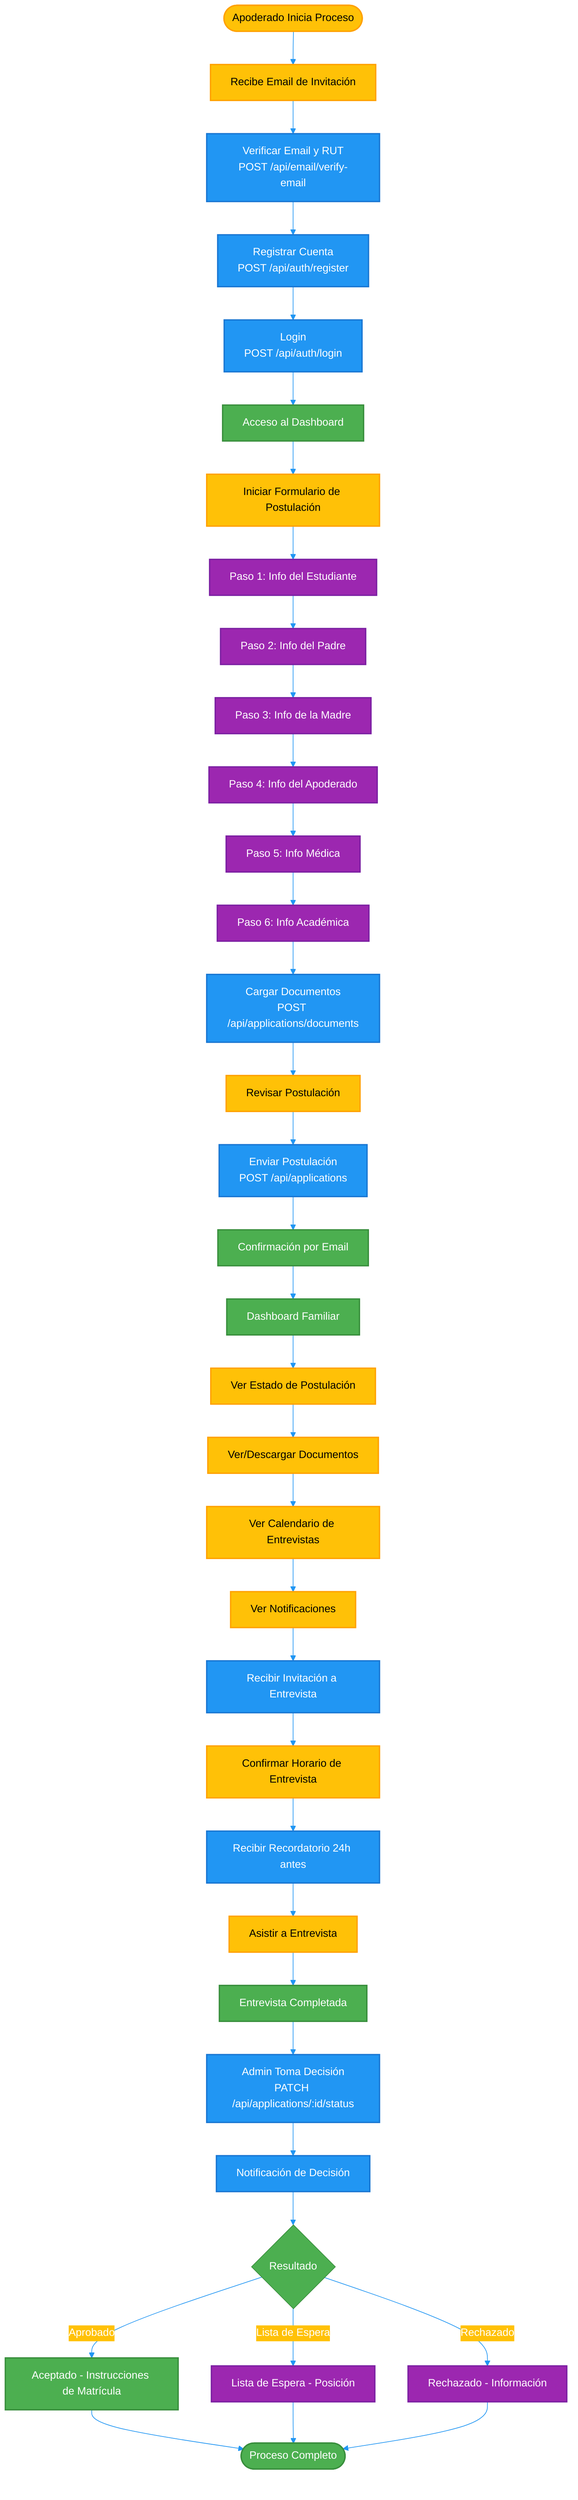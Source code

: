 %%{init: {'theme':'base', 'themeVariables': { 'primaryColor':'#4CAF50','primaryTextColor':'#fff','primaryBorderColor':'#388E3C','lineColor':'#2196F3','secondaryColor':'#FFC107','tertiaryColor':'#F44336'}}}%%

graph TB
    %% Estilos
    classDef successStyle fill:#4CAF50,stroke:#388E3C,stroke-width:2px,color:#fff
    classDef apiStyle fill:#2196F3,stroke:#1976D2,stroke-width:2px,color:#fff
    classDef userStyle fill:#FFC107,stroke:#FFA000,stroke-width:2px,color:#000
    classDef processStyle fill:#9C27B0,stroke:#7B1FA2,stroke-width:2px,color:#fff

    %% ========== FASE 1: AUTENTICACIÓN ==========
    START([Apoderado Inicia Proceso]):::userStyle
    START --> EMAIL[Recibe Email de Invitación]:::userStyle
    EMAIL --> VERIFY[Verificar Email y RUT<br/>POST /api/email/verify-email]:::apiStyle
    VERIFY --> REGISTER[Registrar Cuenta<br/>POST /api/auth/register]:::apiStyle
    REGISTER --> LOGIN[Login<br/>POST /api/auth/login]:::apiStyle
    LOGIN --> DASHBOARD1[Acceso al Dashboard]:::successStyle

    %% ========== FASE 2: POSTULACIÓN ==========
    DASHBOARD1 --> FORMSTART[Iniciar Formulario de Postulación]:::userStyle
    FORMSTART --> STEP1[Paso 1: Info del Estudiante]:::processStyle
    STEP1 --> STEP2[Paso 2: Info del Padre]:::processStyle
    STEP2 --> STEP3[Paso 3: Info de la Madre]:::processStyle
    STEP3 --> STEP4[Paso 4: Info del Apoderado]:::processStyle
    STEP4 --> STEP5[Paso 5: Info Médica]:::processStyle
    STEP5 --> STEP6[Paso 6: Info Académica]:::processStyle
    STEP6 --> DOCS[Cargar Documentos<br/>POST /api/applications/documents]:::apiStyle
    DOCS --> REVIEW[Revisar Postulación]:::userStyle
    REVIEW --> SUBMIT[Enviar Postulación<br/>POST /api/applications]:::apiStyle
    SUBMIT --> CONFIRM[Confirmación por Email]:::successStyle

    %% ========== FASE 3: DASHBOARD ==========
    CONFIRM --> DASHBOARD2[Dashboard Familiar]:::successStyle
    DASHBOARD2 --> VIEWAPP[Ver Estado de Postulación]:::userStyle
    VIEWAPP --> VIEWDOCS[Ver/Descargar Documentos]:::userStyle
    VIEWDOCS --> CALENDAR[Ver Calendario de Entrevistas]:::userStyle
    CALENDAR --> NOTIF[Ver Notificaciones]:::userStyle

    %% ========== FASE 4: ENTREVISTA ==========
    NOTIF --> INTERVIEW[Recibir Invitación a Entrevista]:::apiStyle
    INTERVIEW --> SCHEDULE[Confirmar Horario de Entrevista]:::userStyle
    SCHEDULE --> REMINDER[Recibir Recordatorio 24h antes]:::apiStyle
    REMINDER --> ATTEND[Asistir a Entrevista]:::userStyle
    ATTEND --> COMPLETE[Entrevista Completada]:::successStyle

    %% ========== FASE 5: DECISIÓN ==========
    COMPLETE --> DECISION[Admin Toma Decisión<br/>PATCH /api/applications/:id/status]:::apiStyle
    DECISION --> NOTIFY[Notificación de Decisión]:::apiStyle
    NOTIFY --> RESULT{Resultado}
    RESULT -->|Aprobado| APPROVED[Aceptado - Instrucciones de Matrícula]:::successStyle
    RESULT -->|Lista de Espera| WAITLIST[Lista de Espera - Posición]:::processStyle
    RESULT -->|Rechazado| REJECTED[Rechazado - Información]:::processStyle

    %% ========== FIN ==========
    APPROVED --> END([Proceso Completo]):::successStyle
    WAITLIST --> END
    REJECTED --> END